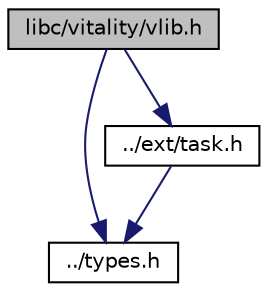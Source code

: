 digraph "libc/vitality/vlib.h"
{
  edge [fontname="Helvetica",fontsize="10",labelfontname="Helvetica",labelfontsize="10"];
  node [fontname="Helvetica",fontsize="10",shape=record];
  Node0 [label="libc/vitality/vlib.h",height=0.2,width=0.4,color="black", fillcolor="grey75", style="filled", fontcolor="black"];
  Node0 -> Node1 [color="midnightblue",fontsize="10",style="solid"];
  Node1 [label="../types.h",height=0.2,width=0.4,color="black", fillcolor="white", style="filled",URL="$a00125.html"];
  Node0 -> Node2 [color="midnightblue",fontsize="10",style="solid"];
  Node2 [label="../ext/task.h",height=0.2,width=0.4,color="black", fillcolor="white", style="filled",URL="$a00080.html"];
  Node2 -> Node1 [color="midnightblue",fontsize="10",style="solid"];
}
